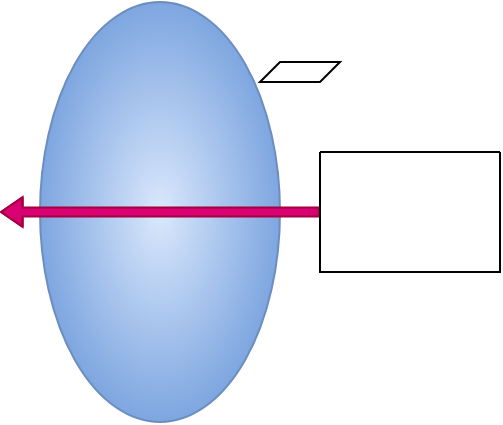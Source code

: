 <mxfile version="24.0.1" type="github">
  <diagram name="Страница — 1" id="sO5Hfu04q_IPDvUDmRCp">
    <mxGraphModel dx="574" dy="348" grid="1" gridSize="10" guides="1" tooltips="1" connect="1" arrows="1" fold="1" page="1" pageScale="1" pageWidth="827" pageHeight="1169" math="0" shadow="0">
      <root>
        <mxCell id="0" />
        <mxCell id="1" parent="0" />
        <mxCell id="oVD-AEJCte70YSTXyg2e-1" value="" style="ellipse;whiteSpace=wrap;html=1;fillColor=#dae8fc;strokeColor=#6c8ebf;gradientColor=#7ea6e0;gradientDirection=radial;" vertex="1" parent="1">
          <mxGeometry x="60" y="170" width="120" height="210" as="geometry" />
        </mxCell>
        <mxCell id="oVD-AEJCte70YSTXyg2e-2" value="" style="shape=flexArrow;endArrow=classic;html=1;rounded=0;width=4.516;endSize=3.269;endWidth=9.272;fillColor=#d80073;strokeColor=#A50040;" edge="1" parent="1">
          <mxGeometry width="50" height="50" relative="1" as="geometry">
            <mxPoint x="200" y="275" as="sourcePoint" />
            <mxPoint x="40" y="275" as="targetPoint" />
            <Array as="points">
              <mxPoint x="120" y="275" />
            </Array>
          </mxGeometry>
        </mxCell>
        <mxCell id="oVD-AEJCte70YSTXyg2e-5" value="" style="shape=parallelogram;perimeter=parallelogramPerimeter;whiteSpace=wrap;html=1;fixedSize=1;size=10;" vertex="1" parent="1">
          <mxGeometry x="170" y="200" width="40" height="10" as="geometry" />
        </mxCell>
        <mxCell id="oVD-AEJCte70YSTXyg2e-6" value="" style="swimlane;startSize=0;fillColor=#FFFFFF;gradientColor=none;" vertex="1" parent="1">
          <mxGeometry x="200" y="245" width="90" height="60" as="geometry">
            <mxRectangle x="200" y="245" width="50" height="40" as="alternateBounds" />
          </mxGeometry>
        </mxCell>
      </root>
    </mxGraphModel>
  </diagram>
</mxfile>

